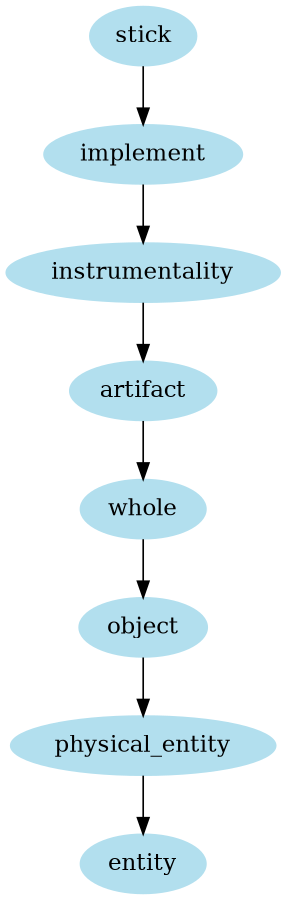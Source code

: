 digraph unix {
	node [color=lightblue2 style=filled]
	size="6,6"
	stick -> implement
	implement -> instrumentality
	instrumentality -> artifact
	artifact -> whole
	whole -> object
	object -> physical_entity
	physical_entity -> entity
}

